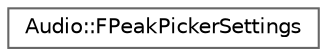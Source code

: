 digraph "Graphical Class Hierarchy"
{
 // INTERACTIVE_SVG=YES
 // LATEX_PDF_SIZE
  bgcolor="transparent";
  edge [fontname=Helvetica,fontsize=10,labelfontname=Helvetica,labelfontsize=10];
  node [fontname=Helvetica,fontsize=10,shape=box,height=0.2,width=0.4];
  rankdir="LR";
  Node0 [id="Node000000",label="Audio::FPeakPickerSettings",height=0.2,width=0.4,color="grey40", fillcolor="white", style="filled",URL="$d5/de1/structAudio_1_1FPeakPickerSettings.html",tooltip=" "];
}
